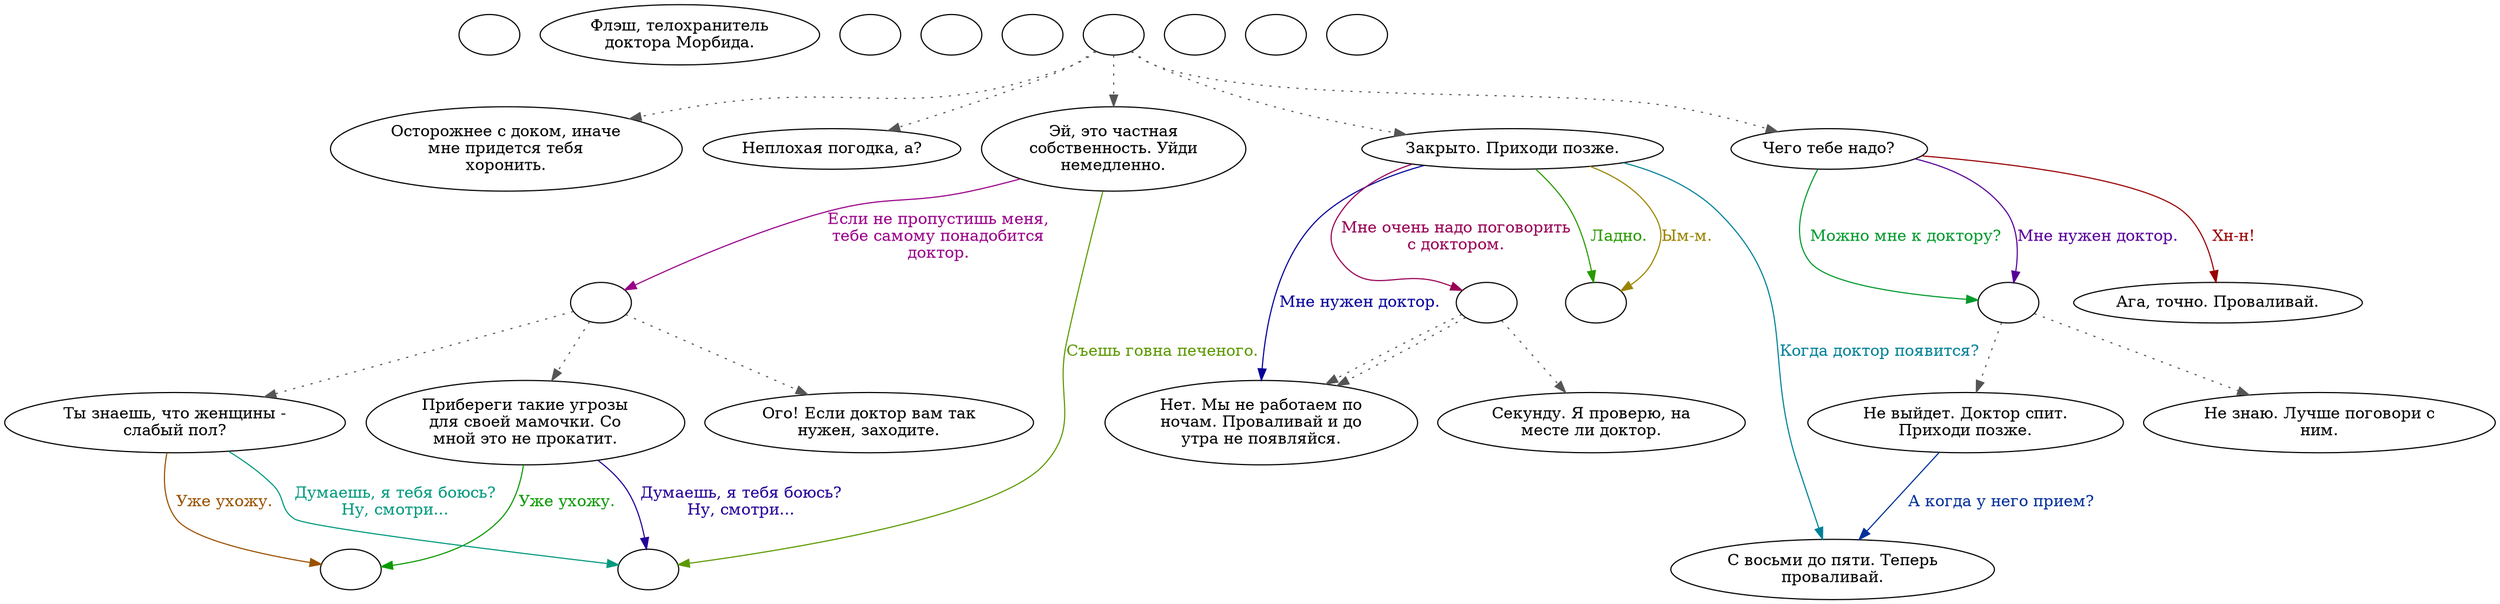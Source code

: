 digraph flash {
  "start" [style=filled       fillcolor="#FFFFFF"       color="#000000"]
  "start" [label=""]
  "look_at_p_proc" [style=filled       fillcolor="#FFFFFF"       color="#000000"]
  "look_at_p_proc" [label="Флэш, телохранитель\nдоктора Морбида."]
  "critter_p_proc" [style=filled       fillcolor="#FFFFFF"       color="#000000"]
  "critter_p_proc" [label=""]
  "map_enter_p_proc" [style=filled       fillcolor="#FFFFFF"       color="#000000"]
  "map_enter_p_proc" [label=""]
  "pickup_p_proc" [style=filled       fillcolor="#FFFFFF"       color="#000000"]
  "pickup_p_proc" [label=""]
  "talk_p_proc" [style=filled       fillcolor="#FFFFFF"       color="#000000"]
  "talk_p_proc" -> "Flash00" [style=dotted color="#555555"]
  "talk_p_proc" -> "Flash01" [style=dotted color="#555555"]
  "talk_p_proc" -> "Flash07N" [style=dotted color="#555555"]
  "talk_p_proc" -> "Flash00N" [style=dotted color="#555555"]
  "talk_p_proc" -> "Flash03N" [style=dotted color="#555555"]
  "talk_p_proc" [label=""]
  "timed_event_p_proc" [style=filled       fillcolor="#FFFFFF"       color="#000000"]
  "timed_event_p_proc" [label=""]
  "destroy_p_proc" [style=filled       fillcolor="#FFFFFF"       color="#000000"]
  "destroy_p_proc" [label=""]
  "damage_p_proc" [style=filled       fillcolor="#FFFFFF"       color="#000000"]
  "damage_p_proc" [label=""]
  "Flash00" [style=filled       fillcolor="#FFFFFF"       color="#000000"]
  "Flash00" [label="Осторожнее с доком, иначе\nмне придется тебя\nхоронить."]
  "Flash01" [style=filled       fillcolor="#FFFFFF"       color="#000000"]
  "Flash01" [label="Неплохая погодка, а?"]
  "Flash00N" [style=filled       fillcolor="#FFFFFF"       color="#000000"]
  "Flash00N" [label="Закрыто. Приходи позже."]
  "Flash00N" -> "Flash01N" [label="Мне нужен доктор." color="#040099" fontcolor="#040099"]
  "Flash00N" -> "Flash10N" [label="Ладно." color="#289900" fontcolor="#289900"]
  "Flash00N" -> "Flash00Na" [label="Мне очень надо поговорить\nс доктором." color="#990055" fontcolor="#990055"]
  "Flash00N" -> "Flash11N" [label="Когда доктор появится?" color="#008199" fontcolor="#008199"]
  "Flash00N" -> "Flash10N" [label="Ым-м." color="#998400" fontcolor="#998400"]
  "Flash00Na" [style=filled       fillcolor="#FFFFFF"       color="#000000"]
  "Flash00Na" -> "Flash01N" [style=dotted color="#555555"]
  "Flash00Na" -> "Flash02N" [style=dotted color="#555555"]
  "Flash00Na" -> "Flash01N" [style=dotted color="#555555"]
  "Flash00Na" [label=""]
  "Flash01N" [style=filled       fillcolor="#FFFFFF"       color="#000000"]
  "Flash01N" [label="Нет. Мы не работаем по\nночам. Проваливай и до\nутра не появляйся."]
  "Flash02N" [style=filled       fillcolor="#FFFFFF"       color="#000000"]
  "Flash02N" [label="Секунду. Я проверю, на\nместе ли доктор."]
  "Flash03N" [style=filled       fillcolor="#FFFFFF"       color="#000000"]
  "Flash03N" [label="Чего тебе надо?"]
  "Flash03N" -> "Flash03Na" [label="Мне нужен доктор." color="#570099" fontcolor="#570099"]
  "Flash03N" -> "Flash03Na" [label="Можно мне к доктору?" color="#00992B" fontcolor="#00992B"]
  "Flash03N" -> "Flash06N" [label="Хн-н!" color="#990002" fontcolor="#990002"]
  "Flash03Na" [style=filled       fillcolor="#FFFFFF"       color="#000000"]
  "Flash03Na" -> "Flash05N" [style=dotted color="#555555"]
  "Flash03Na" -> "Flash04N" [style=dotted color="#555555"]
  "Flash03Na" [label=""]
  "Flash04N" [style=filled       fillcolor="#FFFFFF"       color="#000000"]
  "Flash04N" [label="Не выйдет. Доктор спит.\nПриходи позже."]
  "Flash04N" -> "Flash11N" [label="А когда у него прием?" color="#002F99" fontcolor="#002F99"]
  "Flash05N" [style=filled       fillcolor="#FFFFFF"       color="#000000"]
  "Flash05N" [label="Не знаю. Лучше поговори с\nним."]
  "Flash06N" [style=filled       fillcolor="#FFFFFF"       color="#000000"]
  "Flash06N" [label="Ага, точно. Проваливай."]
  "Flash07N" [style=filled       fillcolor="#FFFFFF"       color="#000000"]
  "Flash07N" [label="Эй, это частная\nсобственность. Уйди\nнемедленно."]
  "Flash07N" -> "FlashCombat" [label="Съешь говна печеного." color="#5B9900" fontcolor="#5B9900"]
  "Flash07N" -> "Flash07Na" [label="Если не пропустишь меня,\nтебе самому понадобится\nдоктор." color="#990088" fontcolor="#990088"]
  "Flash07Na" [style=filled       fillcolor="#FFFFFF"       color="#000000"]
  "Flash07Na" -> "Flash09N" [style=dotted color="#555555"]
  "Flash07Na" -> "Flash08Nb" [style=dotted color="#555555"]
  "Flash07Na" -> "Flash08Na" [style=dotted color="#555555"]
  "Flash07Na" [label=""]
  "Flash08Na" [style=filled       fillcolor="#FFFFFF"       color="#000000"]
  "Flash08Na" [label="Ты знаешь, что женщины -\nслабый пол?"]
  "Flash08Na" -> "FlashCombat" [label="Думаешь, я тебя боюсь?\nНу, смотри..." color="#00997D" fontcolor="#00997D"]
  "Flash08Na" -> "FlashEnd" [label="Уже ухожу." color="#995100" fontcolor="#995100"]
  "Flash08Nb" [style=filled       fillcolor="#FFFFFF"       color="#000000"]
  "Flash08Nb" [label="Прибереги такие угрозы\nдля своей мамочки. Со\nмной это не прокатит."]
  "Flash08Nb" -> "FlashCombat" [label="Думаешь, я тебя боюсь?\nНу, смотри..." color="#240099" fontcolor="#240099"]
  "Flash08Nb" -> "FlashEnd" [label="Уже ухожу." color="#099900" fontcolor="#099900"]
  "Flash09N" [style=filled       fillcolor="#FFFFFF"       color="#000000"]
  "Flash09N" [label="Ого! Если доктор вам так\nнужен, заходите."]
  "Flash10N" [style=filled       fillcolor="#FFFFFF"       color="#000000"]
  "Flash10N" [label=""]
  "Flash11N" [style=filled       fillcolor="#FFFFFF"       color="#000000"]
  "Flash11N" [label="С восьми до пяти. Теперь\nпроваливай."]
  "FlashCombat" [style=filled       fillcolor="#FFFFFF"       color="#000000"]
  "FlashCombat" [label=""]
  "FlashEnd" [style=filled       fillcolor="#FFFFFF"       color="#000000"]
  "FlashEnd" [label=""]
}
